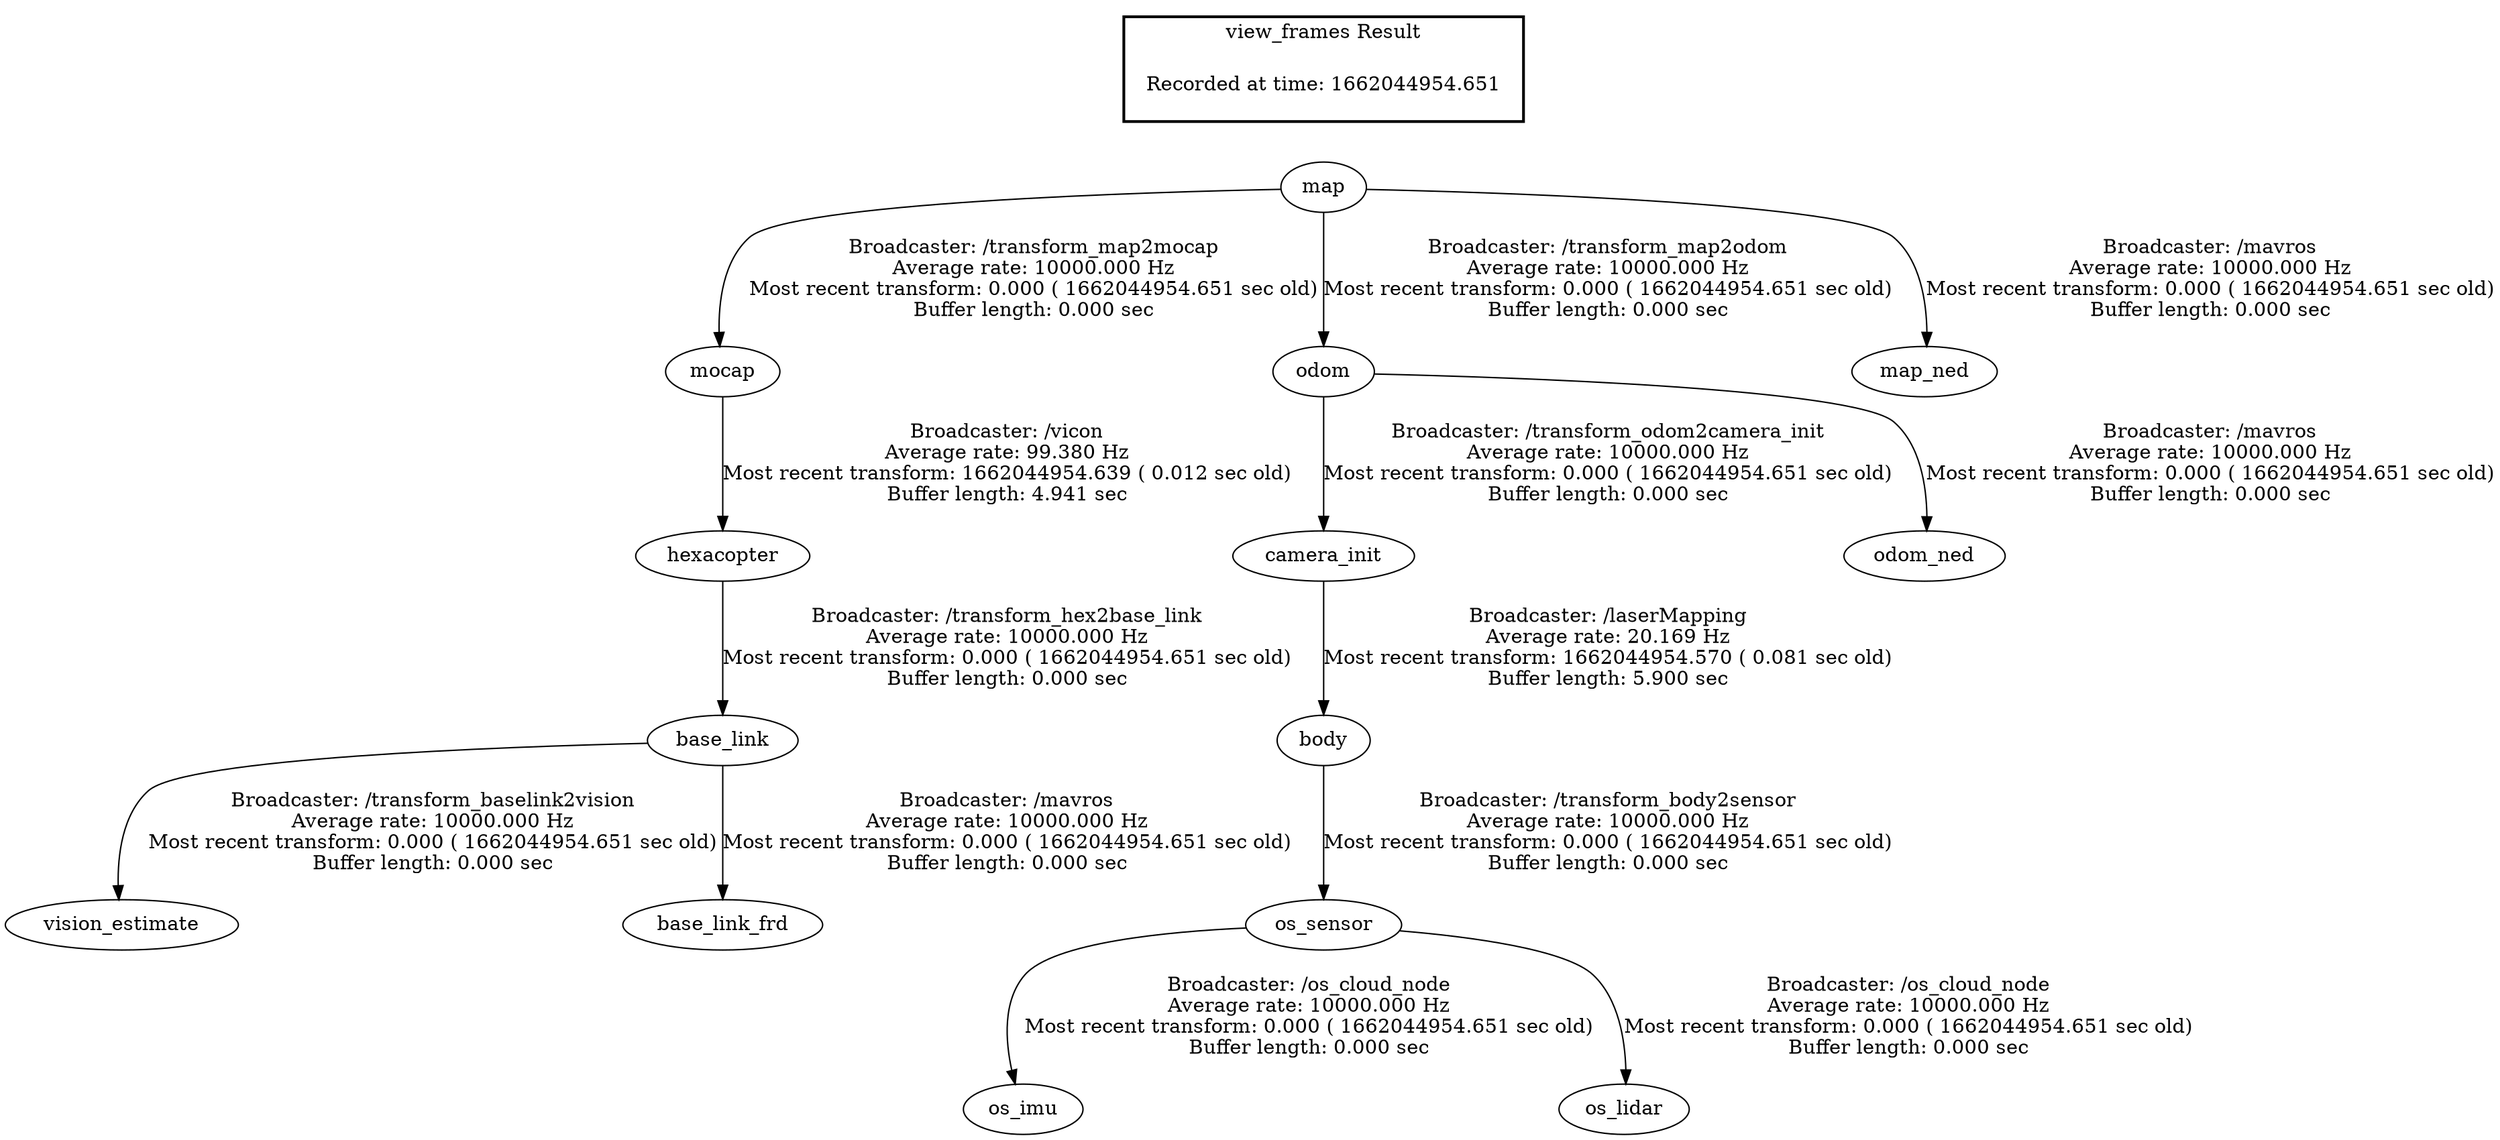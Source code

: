 digraph G {
"mocap" -> "hexacopter"[label="Broadcaster: /vicon\nAverage rate: 99.380 Hz\nMost recent transform: 1662044954.639 ( 0.012 sec old)\nBuffer length: 4.941 sec\n"];
"map" -> "mocap"[label="Broadcaster: /transform_map2mocap\nAverage rate: 10000.000 Hz\nMost recent transform: 0.000 ( 1662044954.651 sec old)\nBuffer length: 0.000 sec\n"];
"hexacopter" -> "base_link"[label="Broadcaster: /transform_hex2base_link\nAverage rate: 10000.000 Hz\nMost recent transform: 0.000 ( 1662044954.651 sec old)\nBuffer length: 0.000 sec\n"];
"camera_init" -> "body"[label="Broadcaster: /laserMapping\nAverage rate: 20.169 Hz\nMost recent transform: 1662044954.570 ( 0.081 sec old)\nBuffer length: 5.900 sec\n"];
"map" -> "odom"[label="Broadcaster: /transform_map2odom\nAverage rate: 10000.000 Hz\nMost recent transform: 0.000 ( 1662044954.651 sec old)\nBuffer length: 0.000 sec\n"];
"body" -> "os_sensor"[label="Broadcaster: /transform_body2sensor\nAverage rate: 10000.000 Hz\nMost recent transform: 0.000 ( 1662044954.651 sec old)\nBuffer length: 0.000 sec\n"];
"odom" -> "camera_init"[label="Broadcaster: /transform_odom2camera_init\nAverage rate: 10000.000 Hz\nMost recent transform: 0.000 ( 1662044954.651 sec old)\nBuffer length: 0.000 sec\n"];
"base_link" -> "vision_estimate"[label="Broadcaster: /transform_baselink2vision\nAverage rate: 10000.000 Hz\nMost recent transform: 0.000 ( 1662044954.651 sec old)\nBuffer length: 0.000 sec\n"];
"os_sensor" -> "os_imu"[label="Broadcaster: /os_cloud_node\nAverage rate: 10000.000 Hz\nMost recent transform: 0.000 ( 1662044954.651 sec old)\nBuffer length: 0.000 sec\n"];
"os_sensor" -> "os_lidar"[label="Broadcaster: /os_cloud_node\nAverage rate: 10000.000 Hz\nMost recent transform: 0.000 ( 1662044954.651 sec old)\nBuffer length: 0.000 sec\n"];
"map" -> "map_ned"[label="Broadcaster: /mavros\nAverage rate: 10000.000 Hz\nMost recent transform: 0.000 ( 1662044954.651 sec old)\nBuffer length: 0.000 sec\n"];
"odom" -> "odom_ned"[label="Broadcaster: /mavros\nAverage rate: 10000.000 Hz\nMost recent transform: 0.000 ( 1662044954.651 sec old)\nBuffer length: 0.000 sec\n"];
"base_link" -> "base_link_frd"[label="Broadcaster: /mavros\nAverage rate: 10000.000 Hz\nMost recent transform: 0.000 ( 1662044954.651 sec old)\nBuffer length: 0.000 sec\n"];
edge [style=invis];
 subgraph cluster_legend { style=bold; color=black; label ="view_frames Result";
"Recorded at time: 1662044954.651"[ shape=plaintext ] ;
 }->"map";
}